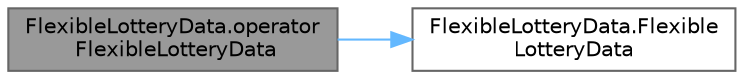 digraph "FlexibleLotteryData.operator FlexibleLotteryData"
{
 // LATEX_PDF_SIZE
  bgcolor="transparent";
  edge [fontname=Helvetica,fontsize=10,labelfontname=Helvetica,labelfontsize=10];
  node [fontname=Helvetica,fontsize=10,shape=box,height=0.2,width=0.4];
  rankdir="LR";
  Node1 [id="Node000001",label="FlexibleLotteryData.operator\l FlexibleLotteryData",height=0.2,width=0.4,color="gray40", fillcolor="grey60", style="filled", fontcolor="black",tooltip=" "];
  Node1 -> Node2 [id="edge2_Node000001_Node000002",color="steelblue1",style="solid",tooltip=" "];
  Node2 [id="Node000002",label="FlexibleLotteryData.Flexible\lLotteryData",height=0.2,width=0.4,color="grey40", fillcolor="white", style="filled",URL="$class_flexible_lottery_data.html#a9358802b4280fe572f4d744c328bf42a",tooltip=" "];
}
